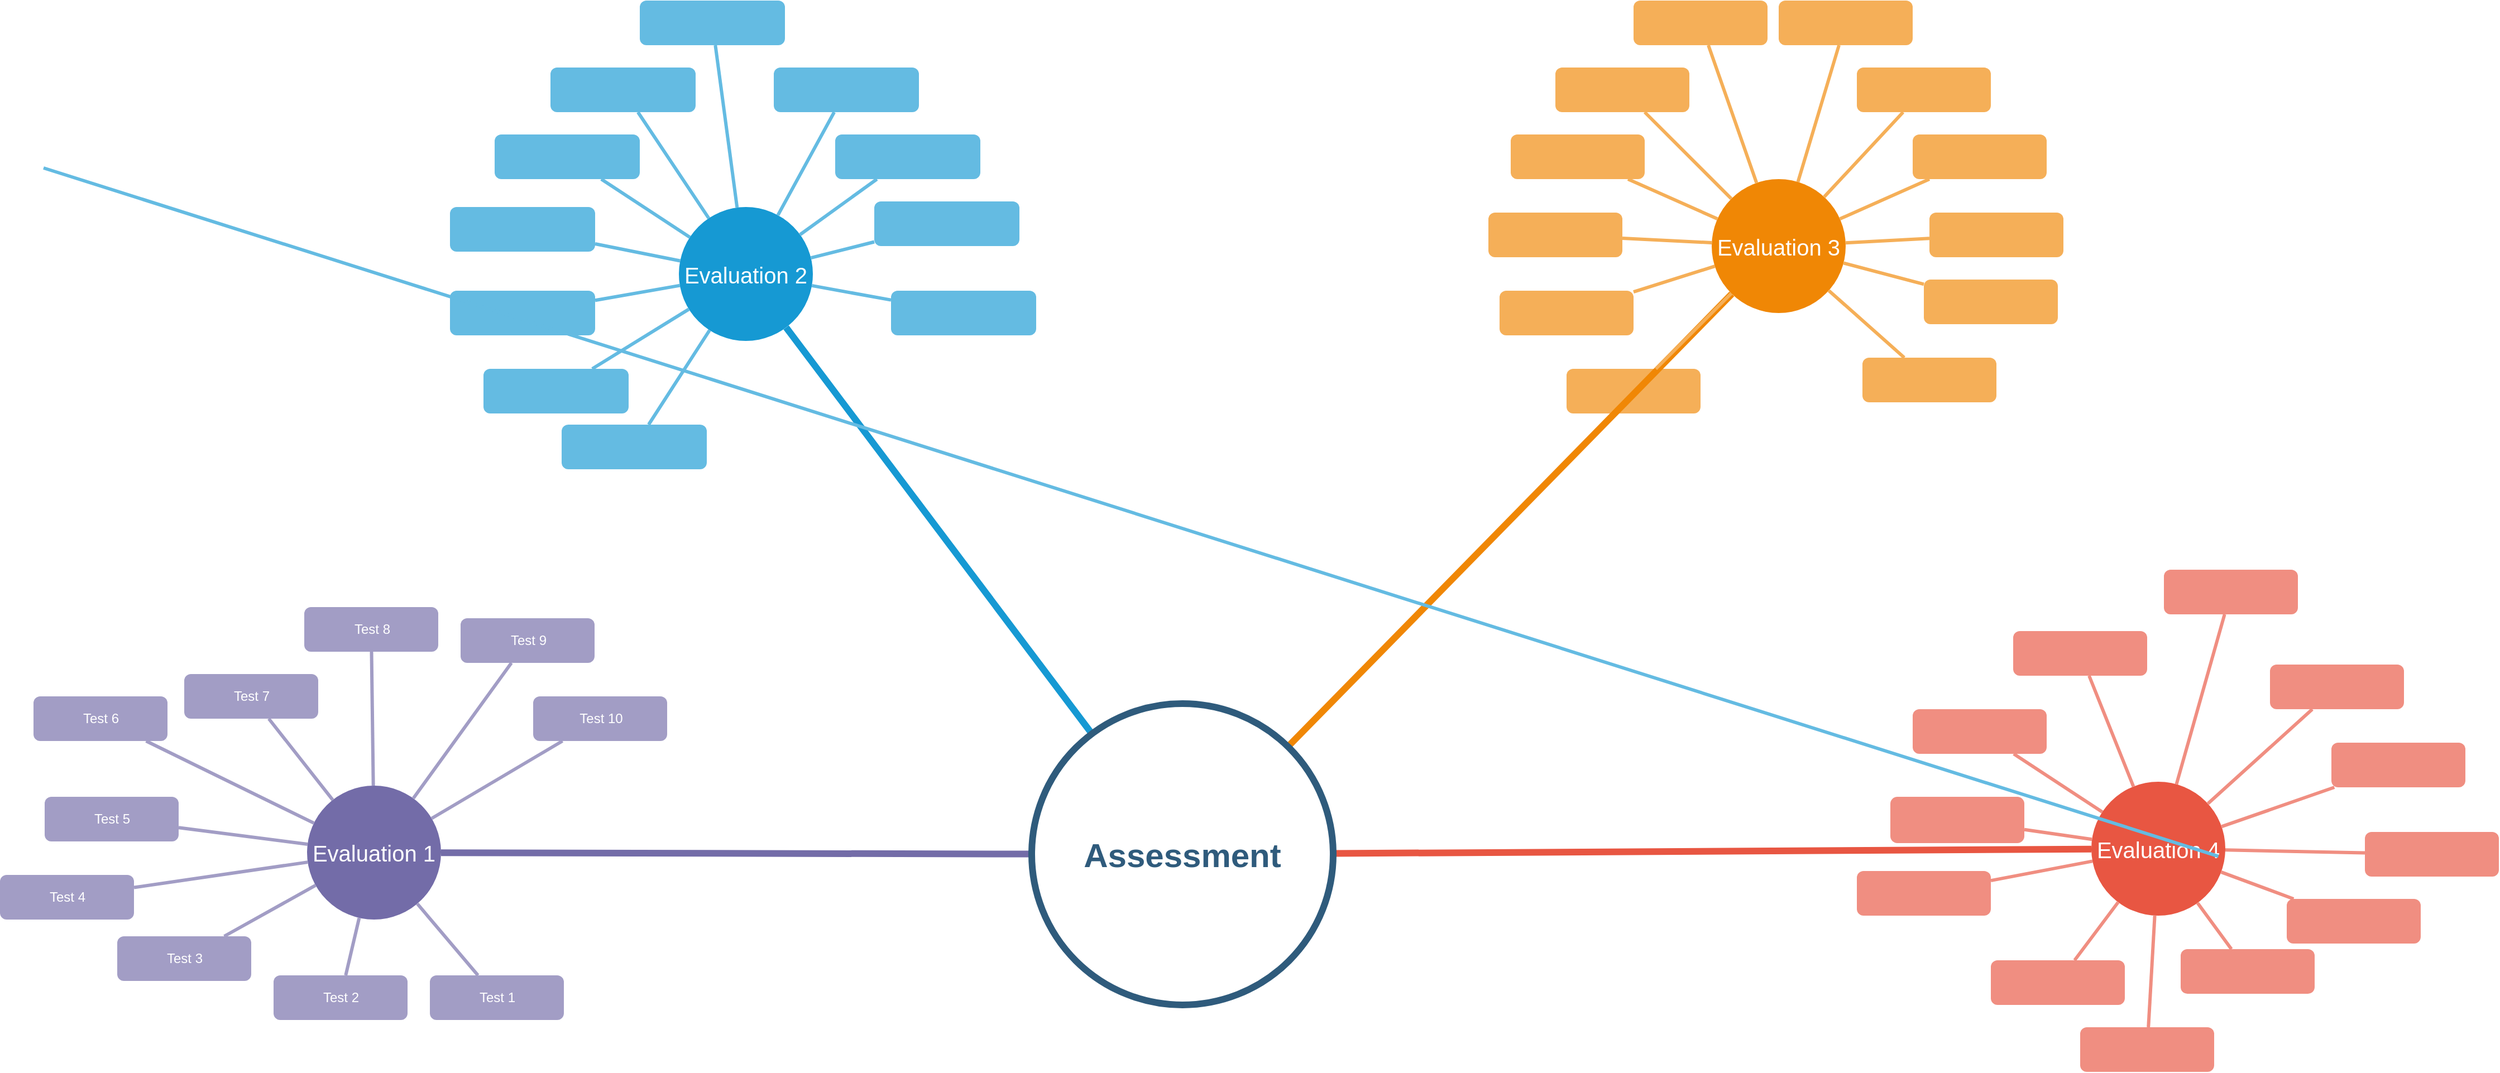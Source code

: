 <mxfile version="16.6.5" type="github">
  <diagram id="6a731a19-8d31-9384-78a2-239565b7b9f0" name="Page-1">
    <mxGraphModel dx="1384" dy="752" grid="1" gridSize="10" guides="1" tooltips="1" connect="1" arrows="1" fold="1" page="1" pageScale="1" pageWidth="1169" pageHeight="827" background="none" math="0" shadow="0">
      <root>
        <mxCell id="0" />
        <mxCell id="1" parent="0" />
        <mxCell id="1350" value="Evaluation 2" style="ellipse;whiteSpace=wrap;html=1;shadow=0;fontFamily=Helvetica;fontSize=20;fontColor=#FFFFFF;align=center;strokeWidth=3;fillColor=#1699D3;strokeColor=none;" parent="1" vertex="1">
          <mxGeometry x="645" y="231.5" width="120" height="120" as="geometry" />
        </mxCell>
        <mxCell id="1351" value="Evaluation 3" style="ellipse;whiteSpace=wrap;html=1;shadow=0;fontFamily=Helvetica;fontSize=20;fontColor=#FFFFFF;align=center;strokeWidth=3;fillColor=#F08705;strokeColor=none;gradientColor=none;" parent="1" vertex="1">
          <mxGeometry x="1570" y="206.5" width="120" height="120" as="geometry" />
        </mxCell>
        <mxCell id="1352" value="Evaluation 4" style="ellipse;whiteSpace=wrap;html=1;shadow=0;fontFamily=Helvetica;fontSize=20;fontColor=#FFFFFF;align=center;strokeWidth=3;fillColor=#E85642;strokeColor=none;" parent="1" vertex="1">
          <mxGeometry x="1910" y="746.5" width="120" height="120" as="geometry" />
        </mxCell>
        <mxCell id="1357" value="" style="rounded=1;fillColor=#f5af58;strokeColor=none;strokeWidth=3;shadow=0;html=1;fontColor=#FFFFFF;" parent="1" vertex="1">
          <mxGeometry x="1440" y="376.5" width="120" height="40" as="geometry" />
        </mxCell>
        <mxCell id="1358" value="" style="rounded=1;fillColor=#64BBE2;strokeColor=none;strokeWidth=3;shadow=0;html=1;fontColor=#FFFFFF;" parent="1" vertex="1">
          <mxGeometry x="470" y="376.5" width="130" height="40" as="geometry" />
        </mxCell>
        <mxCell id="1359" style="endArrow=none;strokeWidth=6;strokeColor=#1699D3;html=1;" parent="1" source="1515" target="1350" edge="1">
          <mxGeometry relative="1" as="geometry" />
        </mxCell>
        <mxCell id="1360" style="endArrow=none;strokeWidth=6;strokeColor=#f08705;html=1;" parent="1" source="1515" target="1351" edge="1">
          <mxGeometry relative="1" as="geometry" />
        </mxCell>
        <mxCell id="1361" style="endArrow=none;strokeWidth=6;strokeColor=#E85642;html=1;" parent="1" source="1515" target="1352" edge="1">
          <mxGeometry relative="1" as="geometry" />
        </mxCell>
        <mxCell id="1363" style="endArrow=none;strokeWidth=6;strokeColor=#736CA8;html=1;" parent="1" source="1515" target="1516" edge="1">
          <mxGeometry relative="1" as="geometry" />
        </mxCell>
        <mxCell id="1367" value="" style="rounded=1;fillColor=#64BBE2;strokeColor=none;strokeWidth=3;shadow=0;html=1;fontColor=#FFFFFF;" parent="1" vertex="1">
          <mxGeometry x="540" y="426.5" width="130" height="40" as="geometry" />
        </mxCell>
        <mxCell id="1368" value="" style="rounded=1;fillColor=#64BBE2;strokeColor=none;strokeWidth=3;shadow=0;html=1;fontColor=#FFFFFF;" parent="1" vertex="1">
          <mxGeometry x="440" y="306.5" width="130" height="40" as="geometry" />
        </mxCell>
        <mxCell id="1369" value="" style="rounded=1;fillColor=#64BBE2;strokeColor=none;strokeWidth=3;shadow=0;html=1;fontColor=#FFFFFF;" parent="1" vertex="1">
          <mxGeometry x="440" y="231.5" width="130" height="40" as="geometry" />
        </mxCell>
        <mxCell id="1370" value="" style="rounded=1;fillColor=#64BBE2;strokeColor=none;strokeWidth=3;shadow=0;html=1;fontColor=#FFFFFF;" parent="1" vertex="1">
          <mxGeometry x="480" y="166.5" width="130" height="40" as="geometry" />
        </mxCell>
        <mxCell id="1371" value="" style="rounded=1;fillColor=#64BBE2;strokeColor=none;strokeWidth=3;shadow=0;html=1;fontColor=#FFFFFF;" parent="1" vertex="1">
          <mxGeometry x="530" y="106.5" width="130" height="40" as="geometry" />
        </mxCell>
        <mxCell id="1372" value="" style="rounded=1;fillColor=#64BBE2;strokeColor=none;strokeWidth=3;shadow=0;html=1;fontColor=#FFFFFF;" parent="1" vertex="1">
          <mxGeometry x="610" y="46.5" width="130" height="40" as="geometry" />
        </mxCell>
        <mxCell id="1373" value="" style="rounded=1;fillColor=#64BBE2;strokeColor=none;strokeWidth=3;shadow=0;html=1;fontColor=#FFFFFF;" parent="1" vertex="1">
          <mxGeometry x="730" y="106.5" width="130" height="40" as="geometry" />
        </mxCell>
        <mxCell id="1374" value="" style="rounded=1;fillColor=#64BBE2;strokeColor=none;strokeWidth=3;shadow=0;html=1;fontColor=#FFFFFF;" parent="1" vertex="1">
          <mxGeometry x="785" y="166.5" width="130" height="40" as="geometry" />
        </mxCell>
        <mxCell id="1375" value="" style="rounded=1;fillColor=#64BBE2;strokeColor=none;strokeWidth=3;shadow=0;html=1;fontColor=#FFFFFF;" parent="1" vertex="1">
          <mxGeometry x="820" y="226.5" width="130" height="40" as="geometry" />
        </mxCell>
        <mxCell id="1376" value="" style="rounded=1;fillColor=#64BBE2;strokeColor=none;strokeWidth=3;shadow=0;html=1;fontColor=#FFFFFF;" parent="1" vertex="1">
          <mxGeometry x="835" y="306.5" width="130" height="40" as="geometry" />
        </mxCell>
        <mxCell id="1377" value="" style="edgeStyle=none;endArrow=none;strokeWidth=3;strokeColor=#64BBE2;html=1;" parent="1" source="1350" target="1376" edge="1">
          <mxGeometry x="-100" y="16.5" width="100" height="100" as="geometry">
            <mxPoint x="-100" y="116.5" as="sourcePoint" />
            <mxPoint y="16.5" as="targetPoint" />
          </mxGeometry>
        </mxCell>
        <mxCell id="1378" value="" style="edgeStyle=none;endArrow=none;strokeWidth=3;strokeColor=#64BBE2;html=1;" parent="1" source="1350" target="1367" edge="1">
          <mxGeometry x="-100" y="16.5" width="100" height="100" as="geometry">
            <mxPoint x="-100" y="116.5" as="sourcePoint" />
            <mxPoint y="16.5" as="targetPoint" />
          </mxGeometry>
        </mxCell>
        <mxCell id="1379" value="" style="edgeStyle=none;endArrow=none;strokeWidth=3;strokeColor=#64BBE2;html=1;" parent="1" source="1350" target="1358" edge="1">
          <mxGeometry x="-100" y="16.5" width="100" height="100" as="geometry">
            <mxPoint x="-100" y="116.5" as="sourcePoint" />
            <mxPoint y="16.5" as="targetPoint" />
          </mxGeometry>
        </mxCell>
        <mxCell id="1380" value="" style="edgeStyle=none;endArrow=none;strokeWidth=3;strokeColor=#64BBE2;html=1;" parent="1" source="1350" target="1368" edge="1">
          <mxGeometry x="-100" y="16.5" width="100" height="100" as="geometry">
            <mxPoint x="-100" y="116.5" as="sourcePoint" />
            <mxPoint y="16.5" as="targetPoint" />
          </mxGeometry>
        </mxCell>
        <mxCell id="1381" value="" style="edgeStyle=none;endArrow=none;strokeWidth=3;strokeColor=#64BBE2;html=1;" parent="1" source="1350" target="1369" edge="1">
          <mxGeometry x="-100" y="16.5" width="100" height="100" as="geometry">
            <mxPoint x="-100" y="116.5" as="sourcePoint" />
            <mxPoint y="16.5" as="targetPoint" />
          </mxGeometry>
        </mxCell>
        <mxCell id="1382" value="" style="edgeStyle=none;endArrow=none;strokeWidth=3;strokeColor=#64BBE2;html=1;" parent="1" source="1350" target="1370" edge="1">
          <mxGeometry x="-100" y="16.5" width="100" height="100" as="geometry">
            <mxPoint x="-100" y="116.5" as="sourcePoint" />
            <mxPoint y="16.5" as="targetPoint" />
          </mxGeometry>
        </mxCell>
        <mxCell id="1383" value="" style="edgeStyle=none;endArrow=none;strokeWidth=3;strokeColor=#64BBE2;html=1;" parent="1" source="1350" target="1371" edge="1">
          <mxGeometry x="-100" y="16.5" width="100" height="100" as="geometry">
            <mxPoint x="-100" y="116.5" as="sourcePoint" />
            <mxPoint y="16.5" as="targetPoint" />
          </mxGeometry>
        </mxCell>
        <mxCell id="1384" value="" style="edgeStyle=none;endArrow=none;strokeWidth=3;strokeColor=#64BBE2;html=1;" parent="1" source="1350" target="1372" edge="1">
          <mxGeometry x="-100" y="16.5" width="100" height="100" as="geometry">
            <mxPoint x="-100" y="116.5" as="sourcePoint" />
            <mxPoint y="16.5" as="targetPoint" />
          </mxGeometry>
        </mxCell>
        <mxCell id="1385" value="" style="edgeStyle=none;endArrow=none;strokeWidth=3;strokeColor=#64BBE2;html=1;" parent="1" source="1350" target="1373" edge="1">
          <mxGeometry x="-100" y="16.5" width="100" height="100" as="geometry">
            <mxPoint x="-100" y="116.5" as="sourcePoint" />
            <mxPoint y="16.5" as="targetPoint" />
          </mxGeometry>
        </mxCell>
        <mxCell id="1386" value="" style="edgeStyle=none;endArrow=none;strokeWidth=3;strokeColor=#64BBE2;html=1;" parent="1" source="1350" target="1374" edge="1">
          <mxGeometry x="-100" y="16.5" width="100" height="100" as="geometry">
            <mxPoint x="-100" y="116.5" as="sourcePoint" />
            <mxPoint y="16.5" as="targetPoint" />
          </mxGeometry>
        </mxCell>
        <mxCell id="1387" value="" style="edgeStyle=none;endArrow=none;strokeWidth=3;strokeColor=#64BBE2;html=1;" parent="1" source="1350" target="1375" edge="1">
          <mxGeometry x="-100" y="16.5" width="100" height="100" as="geometry">
            <mxPoint x="-100" y="116.5" as="sourcePoint" />
            <mxPoint y="16.5" as="targetPoint" />
          </mxGeometry>
        </mxCell>
        <mxCell id="1388" value="" style="rounded=1;fillColor=#f5af58;strokeColor=none;strokeWidth=3;shadow=0;html=1;fontColor=#FFFFFF;" parent="1" vertex="1">
          <mxGeometry x="1380" y="306.5" width="120" height="40" as="geometry" />
        </mxCell>
        <mxCell id="1389" value="" style="rounded=1;fillColor=#f5af58;strokeColor=none;strokeWidth=3;shadow=0;html=1;fontColor=#FFFFFF;" parent="1" vertex="1">
          <mxGeometry x="1370" y="236.5" width="120" height="40" as="geometry" />
        </mxCell>
        <mxCell id="1390" value="" style="rounded=1;fillColor=#f5af58;strokeColor=none;strokeWidth=3;shadow=0;html=1;fontColor=#FFFFFF;" parent="1" vertex="1">
          <mxGeometry x="1390" y="166.5" width="120" height="40" as="geometry" />
        </mxCell>
        <mxCell id="1391" value="" style="rounded=1;fillColor=#f5af58;strokeColor=none;strokeWidth=3;shadow=0;html=1;fontColor=#FFFFFF;" parent="1" vertex="1">
          <mxGeometry x="1430" y="106.5" width="120" height="40" as="geometry" />
        </mxCell>
        <mxCell id="1392" value="" style="rounded=1;fillColor=#f5af58;strokeColor=none;strokeWidth=3;shadow=0;html=1;fontColor=#FFFFFF;" parent="1" vertex="1">
          <mxGeometry x="1500" y="46.5" width="120" height="40" as="geometry" />
        </mxCell>
        <mxCell id="1393" value="" style="rounded=1;fillColor=#f5af58;strokeColor=none;strokeWidth=3;shadow=0;html=1;fontColor=#FFFFFF;" parent="1" vertex="1">
          <mxGeometry x="1630" y="46.5" width="120" height="40" as="geometry" />
        </mxCell>
        <mxCell id="1394" value="" style="rounded=1;fillColor=#f5af58;strokeColor=none;strokeWidth=3;shadow=0;html=1;fontColor=#FFFFFF;" parent="1" vertex="1">
          <mxGeometry x="1700" y="106.5" width="120" height="40" as="geometry" />
        </mxCell>
        <mxCell id="1395" value="" style="rounded=1;fillColor=#f5af58;strokeColor=none;strokeWidth=3;shadow=0;html=1;fontColor=#FFFFFF;" parent="1" vertex="1">
          <mxGeometry x="1750" y="166.5" width="120" height="40" as="geometry" />
        </mxCell>
        <mxCell id="1396" value="" style="rounded=1;fillColor=#f5af58;strokeColor=none;strokeWidth=3;shadow=0;html=1;fontColor=#FFFFFF;" parent="1" vertex="1">
          <mxGeometry x="1765" y="236.5" width="120" height="40" as="geometry" />
        </mxCell>
        <mxCell id="1397" value="" style="rounded=1;fillColor=#f5af58;strokeColor=none;strokeWidth=3;shadow=0;html=1;fontColor=#FFFFFF;" parent="1" vertex="1">
          <mxGeometry x="1760" y="296.5" width="120" height="40" as="geometry" />
        </mxCell>
        <mxCell id="1398" value="" style="rounded=1;fillColor=#f5af58;strokeColor=none;strokeWidth=3;shadow=0;html=1;fontColor=#FFFFFF;" parent="1" vertex="1">
          <mxGeometry x="1705" y="366.5" width="120" height="40" as="geometry" />
        </mxCell>
        <mxCell id="1399" value="" style="edgeStyle=none;endArrow=none;strokeWidth=3;strokeColor=#F5AF58;html=1;" parent="1" source="1351" target="1357" edge="1">
          <mxGeometry x="470" y="-13.5" width="100" height="100" as="geometry">
            <mxPoint x="470" y="86.5" as="sourcePoint" />
            <mxPoint x="570" y="-13.5" as="targetPoint" />
          </mxGeometry>
        </mxCell>
        <mxCell id="1400" value="" style="edgeStyle=none;endArrow=none;strokeWidth=3;strokeColor=#F5AF58;html=1;" parent="1" source="1351" target="1388" edge="1">
          <mxGeometry x="470" y="-13.5" width="100" height="100" as="geometry">
            <mxPoint x="470" y="86.5" as="sourcePoint" />
            <mxPoint x="570" y="-13.5" as="targetPoint" />
          </mxGeometry>
        </mxCell>
        <mxCell id="1401" value="" style="edgeStyle=none;endArrow=none;strokeWidth=3;strokeColor=#F5AF58;html=1;" parent="1" source="1351" target="1389" edge="1">
          <mxGeometry x="470" y="-13.5" width="100" height="100" as="geometry">
            <mxPoint x="470" y="86.5" as="sourcePoint" />
            <mxPoint x="570" y="-13.5" as="targetPoint" />
          </mxGeometry>
        </mxCell>
        <mxCell id="1402" value="" style="edgeStyle=none;endArrow=none;strokeWidth=3;strokeColor=#F5AF58;html=1;" parent="1" source="1351" target="1390" edge="1">
          <mxGeometry x="470" y="-13.5" width="100" height="100" as="geometry">
            <mxPoint x="470" y="86.5" as="sourcePoint" />
            <mxPoint x="570" y="-13.5" as="targetPoint" />
          </mxGeometry>
        </mxCell>
        <mxCell id="1403" value="" style="edgeStyle=none;endArrow=none;strokeWidth=3;strokeColor=#F5AF58;html=1;" parent="1" source="1351" target="1391" edge="1">
          <mxGeometry x="470" y="-13.5" width="100" height="100" as="geometry">
            <mxPoint x="470" y="86.5" as="sourcePoint" />
            <mxPoint x="570" y="-13.5" as="targetPoint" />
          </mxGeometry>
        </mxCell>
        <mxCell id="1404" value="" style="edgeStyle=none;endArrow=none;strokeWidth=3;strokeColor=#F5AF58;html=1;" parent="1" source="1351" target="1392" edge="1">
          <mxGeometry x="470" y="-13.5" width="100" height="100" as="geometry">
            <mxPoint x="470" y="86.5" as="sourcePoint" />
            <mxPoint x="570" y="-13.5" as="targetPoint" />
          </mxGeometry>
        </mxCell>
        <mxCell id="1405" value="" style="edgeStyle=none;endArrow=none;strokeWidth=3;strokeColor=#F5AF58;html=1;" parent="1" source="1351" target="1393" edge="1">
          <mxGeometry x="470" y="-13.5" width="100" height="100" as="geometry">
            <mxPoint x="470" y="86.5" as="sourcePoint" />
            <mxPoint x="570" y="-13.5" as="targetPoint" />
          </mxGeometry>
        </mxCell>
        <mxCell id="1406" value="" style="edgeStyle=none;endArrow=none;strokeWidth=3;strokeColor=#F5AF58;html=1;" parent="1" source="1351" target="1394" edge="1">
          <mxGeometry x="470" y="-13.5" width="100" height="100" as="geometry">
            <mxPoint x="470" y="86.5" as="sourcePoint" />
            <mxPoint x="570" y="-13.5" as="targetPoint" />
          </mxGeometry>
        </mxCell>
        <mxCell id="1407" value="" style="edgeStyle=none;endArrow=none;strokeWidth=3;strokeColor=#F5AF58;html=1;" parent="1" source="1351" target="1395" edge="1">
          <mxGeometry x="470" y="-13.5" width="100" height="100" as="geometry">
            <mxPoint x="470" y="86.5" as="sourcePoint" />
            <mxPoint x="570" y="-13.5" as="targetPoint" />
          </mxGeometry>
        </mxCell>
        <mxCell id="1408" value="" style="edgeStyle=none;endArrow=none;strokeWidth=3;strokeColor=#F5AF58;html=1;" parent="1" source="1351" target="1396" edge="1">
          <mxGeometry x="470" y="-13.5" width="100" height="100" as="geometry">
            <mxPoint x="470" y="86.5" as="sourcePoint" />
            <mxPoint x="570" y="-13.5" as="targetPoint" />
          </mxGeometry>
        </mxCell>
        <mxCell id="1409" value="" style="edgeStyle=none;endArrow=none;strokeWidth=3;strokeColor=#F5AF58;html=1;" parent="1" source="1351" target="1397" edge="1">
          <mxGeometry x="470" y="-13.5" width="100" height="100" as="geometry">
            <mxPoint x="470" y="86.5" as="sourcePoint" />
            <mxPoint x="570" y="-13.5" as="targetPoint" />
          </mxGeometry>
        </mxCell>
        <mxCell id="1410" value="" style="edgeStyle=none;endArrow=none;strokeWidth=3;strokeColor=#F5AF58;html=1;" parent="1" source="1351" target="1398" edge="1">
          <mxGeometry x="470" y="-13.5" width="100" height="100" as="geometry">
            <mxPoint x="470" y="86.5" as="sourcePoint" />
            <mxPoint x="570" y="-13.5" as="targetPoint" />
          </mxGeometry>
        </mxCell>
        <mxCell id="1411" value="" style="rounded=1;fillColor=#f08e81;strokeColor=none;strokeWidth=3;shadow=0;html=1;fontColor=#FFFFFF;" parent="1" vertex="1">
          <mxGeometry x="1820" y="906.5" width="120" height="40" as="geometry" />
        </mxCell>
        <mxCell id="1412" value="" style="rounded=1;fillColor=#f08e81;strokeColor=none;strokeWidth=3;shadow=0;html=1;fontColor=#FFFFFF;" parent="1" vertex="1">
          <mxGeometry x="2155" y="791.5" width="120" height="40" as="geometry" />
        </mxCell>
        <mxCell id="1413" value="" style="rounded=1;fillColor=#f08e81;strokeColor=none;strokeWidth=3;shadow=0;html=1;fontColor=#FFFFFF;" parent="1" vertex="1">
          <mxGeometry x="1700" y="826.5" width="120" height="40" as="geometry" />
        </mxCell>
        <mxCell id="1414" value="" style="rounded=1;fillColor=#f08e81;strokeColor=none;strokeWidth=3;shadow=0;html=1;fontColor=#FFFFFF;" parent="1" vertex="1">
          <mxGeometry x="1730" y="760" width="120" height="41.5" as="geometry" />
        </mxCell>
        <mxCell id="1415" value="" style="rounded=1;fillColor=#f08e81;strokeColor=none;strokeWidth=3;shadow=0;html=1;fontColor=#FFFFFF;" parent="1" vertex="1">
          <mxGeometry x="1750" y="681.5" width="120" height="40" as="geometry" />
        </mxCell>
        <mxCell id="1416" value="" style="rounded=1;fillColor=#f08e81;strokeColor=none;strokeWidth=3;shadow=0;html=1;fontColor=#FFFFFF;" parent="1" vertex="1">
          <mxGeometry x="1840" y="611.5" width="120" height="40" as="geometry" />
        </mxCell>
        <mxCell id="1417" value="" style="rounded=1;fillColor=#f08e81;strokeColor=none;strokeWidth=3;shadow=0;html=1;fontColor=#FFFFFF;" parent="1" vertex="1">
          <mxGeometry x="1975" y="556.5" width="120" height="40" as="geometry" />
        </mxCell>
        <mxCell id="1418" value="" style="rounded=1;fillColor=#f08e81;strokeColor=none;strokeWidth=3;shadow=0;html=1;fontColor=#FFFFFF;" parent="1" vertex="1">
          <mxGeometry x="2070" y="641.5" width="120" height="40" as="geometry" />
        </mxCell>
        <mxCell id="1419" value="" style="rounded=1;fillColor=#f08e81;strokeColor=none;strokeWidth=3;shadow=0;html=1;fontColor=#FFFFFF;" parent="1" vertex="1">
          <mxGeometry x="2125" y="711.5" width="120" height="40" as="geometry" />
        </mxCell>
        <mxCell id="1420" value="" style="rounded=1;fillColor=#f08e81;strokeColor=none;strokeWidth=3;shadow=0;html=1;fontColor=#FFFFFF;" parent="1" vertex="1">
          <mxGeometry x="1900" y="966.5" width="120" height="40" as="geometry" />
        </mxCell>
        <mxCell id="1421" value="" style="rounded=1;fillColor=#f08e81;strokeColor=none;strokeWidth=3;shadow=0;html=1;fontColor=#FFFFFF;" parent="1" vertex="1">
          <mxGeometry x="1990" y="896.5" width="120" height="40" as="geometry" />
        </mxCell>
        <mxCell id="1422" value="" style="rounded=1;fillColor=#f08e81;strokeColor=none;strokeWidth=3;shadow=0;html=1;fontColor=#FFFFFF;" parent="1" vertex="1">
          <mxGeometry x="2085" y="851.5" width="120" height="40" as="geometry" />
        </mxCell>
        <mxCell id="1423" value="" style="edgeStyle=none;endArrow=none;strokeWidth=3;strokeColor=#F08E81;html=1;" parent="1" source="1352" target="1411" edge="1">
          <mxGeometry x="240" y="496.5" width="100" height="100" as="geometry">
            <mxPoint x="240" y="596.5" as="sourcePoint" />
            <mxPoint x="340" y="496.5" as="targetPoint" />
          </mxGeometry>
        </mxCell>
        <mxCell id="1424" value="" style="edgeStyle=none;endArrow=none;strokeWidth=3;strokeColor=#F08E81;html=1;" parent="1" source="1352" target="1413" edge="1">
          <mxGeometry x="240" y="496.5" width="100" height="100" as="geometry">
            <mxPoint x="240" y="596.5" as="sourcePoint" />
            <mxPoint x="340" y="496.5" as="targetPoint" />
          </mxGeometry>
        </mxCell>
        <mxCell id="1425" value="" style="edgeStyle=none;endArrow=none;strokeWidth=3;strokeColor=#F08E81;html=1;" parent="1" source="1352" target="1414" edge="1">
          <mxGeometry x="240" y="496.5" width="100" height="100" as="geometry">
            <mxPoint x="240" y="596.5" as="sourcePoint" />
            <mxPoint x="340" y="496.5" as="targetPoint" />
          </mxGeometry>
        </mxCell>
        <mxCell id="1426" value="" style="edgeStyle=none;endArrow=none;strokeWidth=3;strokeColor=#F08E81;html=1;" parent="1" source="1352" target="1415" edge="1">
          <mxGeometry x="240" y="496.5" width="100" height="100" as="geometry">
            <mxPoint x="240" y="596.5" as="sourcePoint" />
            <mxPoint x="340" y="496.5" as="targetPoint" />
          </mxGeometry>
        </mxCell>
        <mxCell id="1427" value="" style="edgeStyle=none;endArrow=none;strokeWidth=3;strokeColor=#F08E81;html=1;" parent="1" source="1352" target="1416" edge="1">
          <mxGeometry x="240" y="496.5" width="100" height="100" as="geometry">
            <mxPoint x="240" y="596.5" as="sourcePoint" />
            <mxPoint x="340" y="496.5" as="targetPoint" />
          </mxGeometry>
        </mxCell>
        <mxCell id="1428" value="" style="edgeStyle=none;endArrow=none;strokeWidth=3;strokeColor=#F08E81;html=1;" parent="1" source="1352" target="1417" edge="1">
          <mxGeometry x="240" y="496.5" width="100" height="100" as="geometry">
            <mxPoint x="240" y="596.5" as="sourcePoint" />
            <mxPoint x="340" y="496.5" as="targetPoint" />
          </mxGeometry>
        </mxCell>
        <mxCell id="1429" value="" style="edgeStyle=none;endArrow=none;strokeWidth=3;strokeColor=#F08E81;html=1;" parent="1" source="1352" target="1418" edge="1">
          <mxGeometry x="240" y="496.5" width="100" height="100" as="geometry">
            <mxPoint x="240" y="596.5" as="sourcePoint" />
            <mxPoint x="340" y="496.5" as="targetPoint" />
          </mxGeometry>
        </mxCell>
        <mxCell id="1430" value="" style="edgeStyle=none;endArrow=none;strokeWidth=3;strokeColor=#F08E81;html=1;" parent="1" source="1352" target="1419" edge="1">
          <mxGeometry x="240" y="496.5" width="100" height="100" as="geometry">
            <mxPoint x="240" y="596.5" as="sourcePoint" />
            <mxPoint x="340" y="496.5" as="targetPoint" />
          </mxGeometry>
        </mxCell>
        <mxCell id="1431" value="" style="edgeStyle=none;endArrow=none;strokeWidth=3;strokeColor=#F08E81;html=1;" parent="1" source="1352" target="1412" edge="1">
          <mxGeometry x="240" y="496.5" width="100" height="100" as="geometry">
            <mxPoint x="240" y="596.5" as="sourcePoint" />
            <mxPoint x="340" y="496.5" as="targetPoint" />
          </mxGeometry>
        </mxCell>
        <mxCell id="1432" value="" style="edgeStyle=none;endArrow=none;strokeWidth=3;strokeColor=#F08E81;html=1;" parent="1" source="1352" target="1422" edge="1">
          <mxGeometry x="240" y="496.5" width="100" height="100" as="geometry">
            <mxPoint x="240" y="596.5" as="sourcePoint" />
            <mxPoint x="340" y="496.5" as="targetPoint" />
          </mxGeometry>
        </mxCell>
        <mxCell id="1433" value="" style="edgeStyle=none;endArrow=none;strokeWidth=3;strokeColor=#F08E81;html=1;" parent="1" source="1352" target="1421" edge="1">
          <mxGeometry x="240" y="496.5" width="100" height="100" as="geometry">
            <mxPoint x="240" y="596.5" as="sourcePoint" />
            <mxPoint x="340" y="496.5" as="targetPoint" />
          </mxGeometry>
        </mxCell>
        <mxCell id="1434" value="" style="edgeStyle=none;endArrow=none;strokeWidth=3;strokeColor=#F08E81;html=1;" parent="1" source="1352" target="1420" edge="1">
          <mxGeometry x="240" y="496.5" width="100" height="100" as="geometry">
            <mxPoint x="240" y="596.5" as="sourcePoint" />
            <mxPoint x="340" y="496.5" as="targetPoint" />
          </mxGeometry>
        </mxCell>
        <mxCell id="1449" value="" style="edgeStyle=none;endArrow=none;strokeWidth=3;strokeColor=#64BBE2;html=1;" parent="1" target="1438" edge="1">
          <mxGeometry x="-24" y="196.5" width="100" height="100" as="geometry">
            <mxPoint x="2023.777" y="813.317" as="sourcePoint" />
            <mxPoint x="76" y="196.5" as="targetPoint" />
          </mxGeometry>
        </mxCell>
        <mxCell id="1514" style="edgeStyle=orthogonalEdgeStyle;rounded=0;html=1;exitX=0.75;exitY=0;entryX=0.75;entryY=0;startArrow=none;startFill=0;endArrow=block;endFill=1;jettySize=auto;orthogonalLoop=1;strokeColor=#12aab5;strokeWidth=6;fontSize=20;fontColor=#2F5B7C;" parent="1" source="1414" target="1414" edge="1">
          <mxGeometry relative="1" as="geometry" />
        </mxCell>
        <mxCell id="1515" value="Assessment" style="ellipse;whiteSpace=wrap;html=1;shadow=0;fontFamily=Helvetica;fontSize=30;fontColor=#2F5B7C;align=center;strokeColor=#2F5B7C;strokeWidth=6;fillColor=#FFFFFF;fontStyle=1;gradientColor=none;" parent="1" vertex="1">
          <mxGeometry x="961" y="676.5" width="270" height="270" as="geometry" />
        </mxCell>
        <mxCell id="1516" value="Evaluation 1" style="ellipse;whiteSpace=wrap;html=1;shadow=0;fontFamily=Helvetica;fontSize=20;fontColor=#FFFFFF;align=center;strokeWidth=3;fillColor=#736ca8;strokeColor=none;" parent="1" vertex="1">
          <mxGeometry x="312" y="750" width="120" height="120" as="geometry" />
        </mxCell>
        <mxCell id="1517" value="Test 7" style="rounded=1;fillColor=#a29dc5;strokeColor=none;strokeWidth=3;shadow=0;html=1;fontColor=#FFFFFF;" parent="1" vertex="1">
          <mxGeometry x="202" y="650" width="120" height="40" as="geometry" />
        </mxCell>
        <mxCell id="1518" value="Test 8" style="rounded=1;fillColor=#a29dc5;strokeColor=none;strokeWidth=3;shadow=0;html=1;fontColor=#FFFFFF;" parent="1" vertex="1">
          <mxGeometry x="309.5" y="590" width="120" height="40" as="geometry" />
        </mxCell>
        <mxCell id="1519" value="Test 9" style="rounded=1;fillColor=#a29dc5;strokeColor=none;strokeWidth=3;shadow=0;html=1;fontColor=#FFFFFF;" parent="1" vertex="1">
          <mxGeometry x="449.5" y="600" width="120" height="40" as="geometry" />
        </mxCell>
        <mxCell id="1520" value="Test 10" style="rounded=1;fillColor=#a29dc5;strokeColor=none;strokeWidth=3;shadow=0;html=1;fontColor=#FFFFFF;" parent="1" vertex="1">
          <mxGeometry x="514.5" y="670" width="120" height="40" as="geometry" />
        </mxCell>
        <mxCell id="1522" value="Test 6" style="rounded=1;fillColor=#a29dc5;strokeColor=none;strokeWidth=3;shadow=0;html=1;fontColor=#FFFFFF;" parent="1" vertex="1">
          <mxGeometry x="67" y="670" width="120" height="40" as="geometry" />
        </mxCell>
        <mxCell id="1524" value="Test 1" style="rounded=1;fillColor=#a29dc5;strokeColor=none;strokeWidth=3;shadow=0;html=1;fontColor=#FFFFFF;" parent="1" vertex="1">
          <mxGeometry x="422" y="920" width="120" height="40" as="geometry" />
        </mxCell>
        <mxCell id="1525" value="Test 2" style="rounded=1;fillColor=#a29dc5;strokeColor=none;strokeWidth=3;shadow=0;html=1;fontColor=#FFFFFF;" parent="1" vertex="1">
          <mxGeometry x="282" y="920" width="120" height="40" as="geometry" />
        </mxCell>
        <mxCell id="1526" value="Test 3" style="rounded=1;fillColor=#a29dc5;strokeColor=none;strokeWidth=3;shadow=0;html=1;fontColor=#FFFFFF;" parent="1" vertex="1">
          <mxGeometry x="142" y="885" width="120" height="40" as="geometry" />
        </mxCell>
        <mxCell id="1527" value="Test 4" style="rounded=1;fillColor=#a29dc5;strokeColor=none;strokeWidth=3;shadow=0;html=1;fontColor=#FFFFFF;" parent="1" vertex="1">
          <mxGeometry x="37" y="830" width="120" height="40" as="geometry" />
        </mxCell>
        <mxCell id="1528" value="" style="edgeStyle=none;endArrow=none;strokeWidth=3;strokeColor=#A29DC5;html=1;" parent="1" source="1516" target="1517" edge="1">
          <mxGeometry x="-1498" y="-275" width="100" height="100" as="geometry">
            <mxPoint x="-1498" y="-175" as="sourcePoint" />
            <mxPoint x="-1398" y="-275" as="targetPoint" />
          </mxGeometry>
        </mxCell>
        <mxCell id="1529" value="Test 5" style="rounded=1;fillColor=#a29dc5;strokeColor=none;strokeWidth=3;shadow=0;html=1;fontColor=#FFFFFF;" parent="1" vertex="1">
          <mxGeometry x="77" y="760" width="120" height="40" as="geometry" />
        </mxCell>
        <mxCell id="1530" value="" style="edgeStyle=none;endArrow=none;strokeWidth=3;strokeColor=#A29DC5;html=1;" parent="1" source="1516" target="1518" edge="1">
          <mxGeometry x="-1498" y="-275" width="100" height="100" as="geometry">
            <mxPoint x="-1498" y="-175" as="sourcePoint" />
            <mxPoint x="-1398" y="-275" as="targetPoint" />
          </mxGeometry>
        </mxCell>
        <mxCell id="1531" value="" style="edgeStyle=none;endArrow=none;strokeWidth=3;strokeColor=#A29DC5;html=1;" parent="1" source="1516" target="1519" edge="1">
          <mxGeometry x="-1498" y="-275" width="100" height="100" as="geometry">
            <mxPoint x="-1498" y="-175" as="sourcePoint" />
            <mxPoint x="-1398" y="-275" as="targetPoint" />
          </mxGeometry>
        </mxCell>
        <mxCell id="1532" value="" style="edgeStyle=none;endArrow=none;strokeWidth=3;strokeColor=#A29DC5;html=1;" parent="1" source="1516" target="1520" edge="1">
          <mxGeometry x="-1498" y="-275" width="100" height="100" as="geometry">
            <mxPoint x="-1498" y="-175" as="sourcePoint" />
            <mxPoint x="-1398" y="-275" as="targetPoint" />
          </mxGeometry>
        </mxCell>
        <mxCell id="1534" value="" style="edgeStyle=none;endArrow=none;strokeWidth=3;strokeColor=#A29DC5;html=1;" parent="1" source="1516" target="1522" edge="1">
          <mxGeometry x="-1498" y="-275" width="100" height="100" as="geometry">
            <mxPoint x="-1498" y="-175" as="sourcePoint" />
            <mxPoint x="-1398" y="-275" as="targetPoint" />
          </mxGeometry>
        </mxCell>
        <mxCell id="1536" value="" style="edgeStyle=none;endArrow=none;strokeWidth=3;strokeColor=#A29DC5;html=1;" parent="1" source="1516" target="1524" edge="1">
          <mxGeometry x="-1498" y="-275" width="100" height="100" as="geometry">
            <mxPoint x="-1498" y="-175" as="sourcePoint" />
            <mxPoint x="-1398" y="-275" as="targetPoint" />
          </mxGeometry>
        </mxCell>
        <mxCell id="1537" value="" style="edgeStyle=none;endArrow=none;strokeWidth=3;strokeColor=#A29DC5;html=1;" parent="1" source="1516" target="1525" edge="1">
          <mxGeometry x="-1498" y="-275" width="100" height="100" as="geometry">
            <mxPoint x="-1498" y="-175" as="sourcePoint" />
            <mxPoint x="-1398" y="-275" as="targetPoint" />
          </mxGeometry>
        </mxCell>
        <mxCell id="1538" value="" style="edgeStyle=none;endArrow=none;strokeWidth=3;strokeColor=#A29DC5;html=1;" parent="1" source="1516" target="1526" edge="1">
          <mxGeometry x="-1498" y="-275" width="100" height="100" as="geometry">
            <mxPoint x="-1498" y="-175" as="sourcePoint" />
            <mxPoint x="-1398" y="-275" as="targetPoint" />
          </mxGeometry>
        </mxCell>
        <mxCell id="1539" value="" style="edgeStyle=none;endArrow=none;strokeWidth=3;strokeColor=#A29DC5;html=1;" parent="1" source="1516" target="1527" edge="1">
          <mxGeometry x="-1498" y="-275" width="100" height="100" as="geometry">
            <mxPoint x="-1498" y="-175" as="sourcePoint" />
            <mxPoint x="-1398" y="-275" as="targetPoint" />
          </mxGeometry>
        </mxCell>
        <mxCell id="1540" value="" style="edgeStyle=none;endArrow=none;strokeWidth=3;strokeColor=#A29DC5;html=1;" parent="1" source="1516" target="1529" edge="1">
          <mxGeometry x="-1498" y="-275" width="100" height="100" as="geometry">
            <mxPoint x="-1498" y="-175" as="sourcePoint" />
            <mxPoint x="-1398" y="-275" as="targetPoint" />
          </mxGeometry>
        </mxCell>
        <mxCell id="1542" style="edgeStyle=none;rounded=0;html=1;exitX=0.5;exitY=1;endArrow=none;endFill=0;jettySize=auto;orthogonalLoop=1;strokeColor=#736CA8;strokeWidth=2;fillColor=#64bbe2;fontSize=20;fontColor=#23445D;" parent="1" source="1529" target="1529" edge="1">
          <mxGeometry relative="1" as="geometry" />
        </mxCell>
      </root>
    </mxGraphModel>
  </diagram>
</mxfile>
